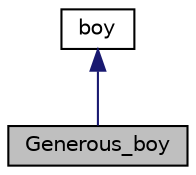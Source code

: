 digraph "Generous_boy"
{
  edge [fontname="Helvetica",fontsize="10",labelfontname="Helvetica",labelfontsize="10"];
  node [fontname="Helvetica",fontsize="10",shape=record];
  Node1 [label="Generous_boy",height=0.2,width=0.4,color="black", fillcolor="grey75", style="filled", fontcolor="black"];
  Node2 -> Node1 [dir="back",color="midnightblue",fontsize="10",style="solid",fontname="Helvetica"];
  Node2 [label="boy",height=0.2,width=0.4,color="black", fillcolor="white", style="filled",URL="$classboy.html",tooltip="BOY CLASS Contains the attributes of all the BOYS. Acts as a base class. "];
}
